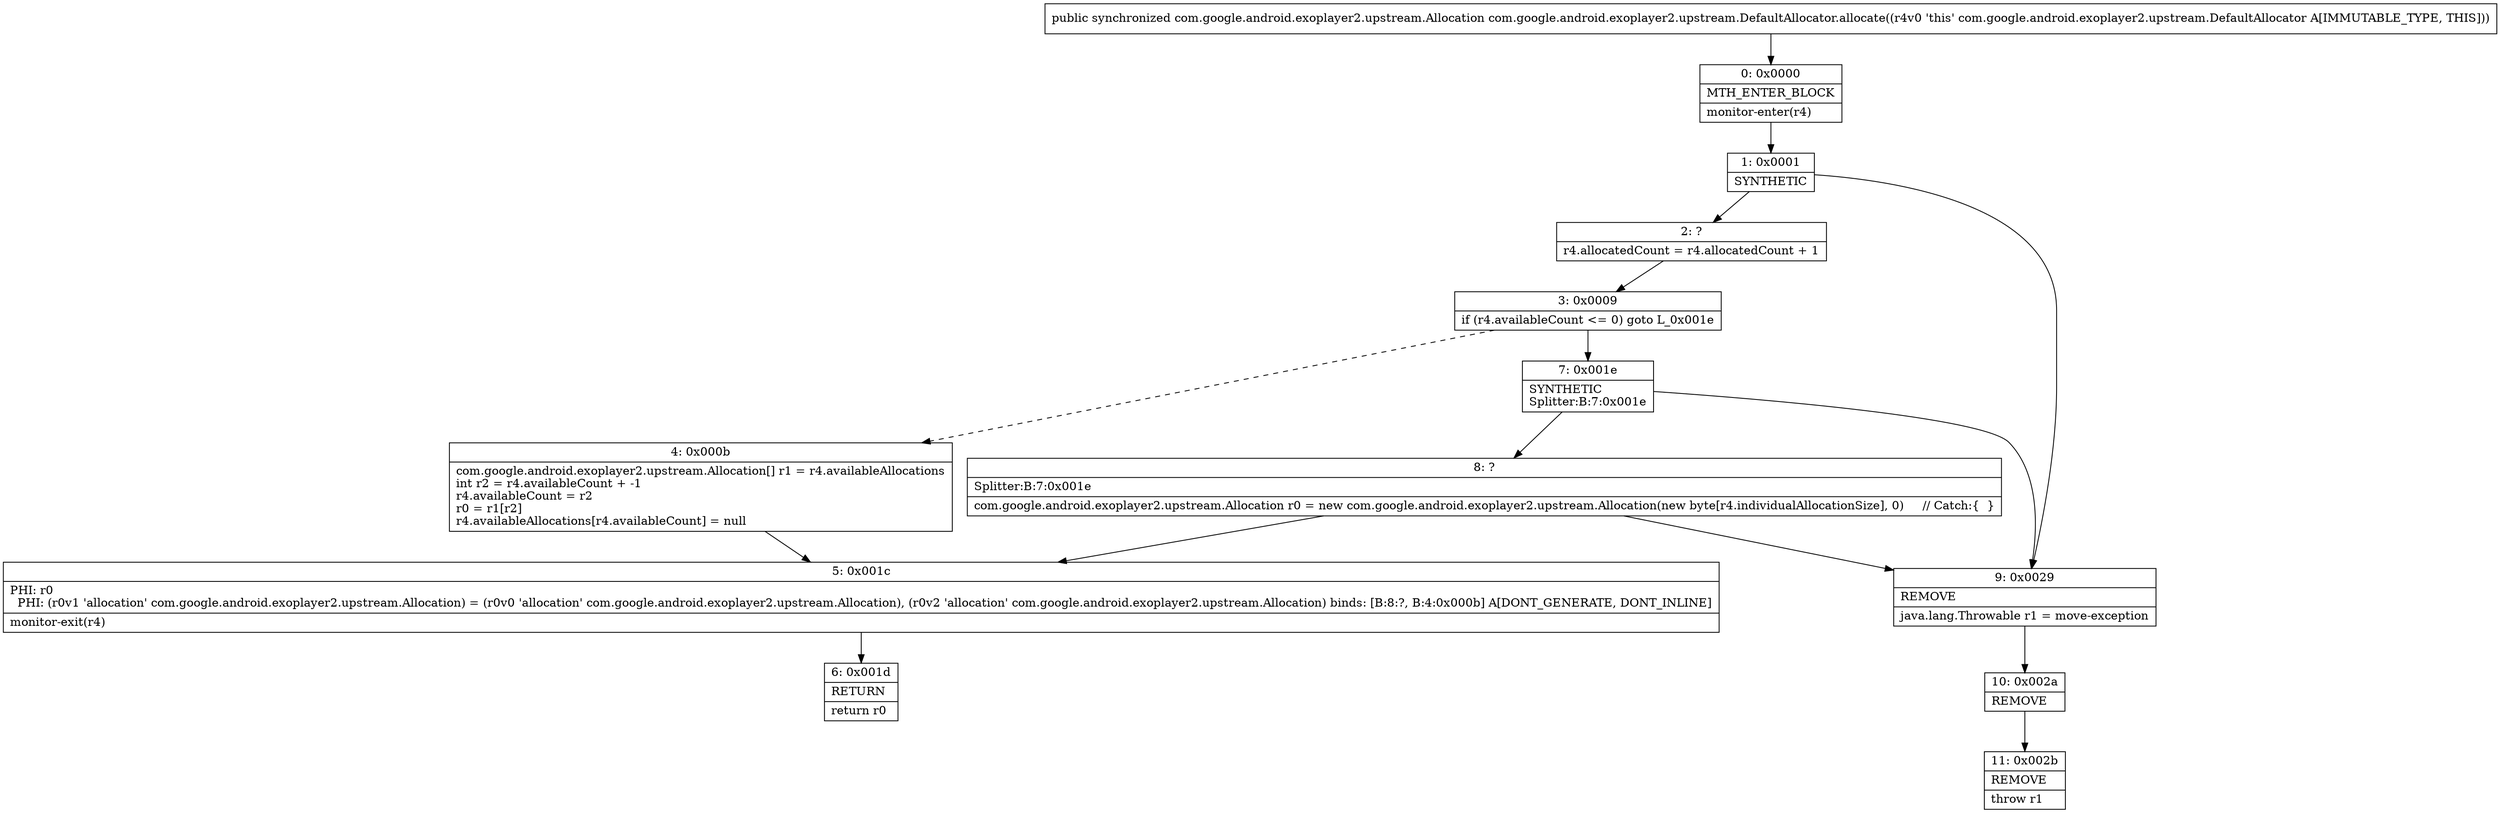 digraph "CFG forcom.google.android.exoplayer2.upstream.DefaultAllocator.allocate()Lcom\/google\/android\/exoplayer2\/upstream\/Allocation;" {
Node_0 [shape=record,label="{0\:\ 0x0000|MTH_ENTER_BLOCK\l|monitor\-enter(r4)\l}"];
Node_1 [shape=record,label="{1\:\ 0x0001|SYNTHETIC\l}"];
Node_2 [shape=record,label="{2\:\ ?|r4.allocatedCount = r4.allocatedCount + 1\l}"];
Node_3 [shape=record,label="{3\:\ 0x0009|if (r4.availableCount \<= 0) goto L_0x001e\l}"];
Node_4 [shape=record,label="{4\:\ 0x000b|com.google.android.exoplayer2.upstream.Allocation[] r1 = r4.availableAllocations\lint r2 = r4.availableCount + \-1\lr4.availableCount = r2\lr0 = r1[r2]\lr4.availableAllocations[r4.availableCount] = null\l}"];
Node_5 [shape=record,label="{5\:\ 0x001c|PHI: r0 \l  PHI: (r0v1 'allocation' com.google.android.exoplayer2.upstream.Allocation) = (r0v0 'allocation' com.google.android.exoplayer2.upstream.Allocation), (r0v2 'allocation' com.google.android.exoplayer2.upstream.Allocation) binds: [B:8:?, B:4:0x000b] A[DONT_GENERATE, DONT_INLINE]\l|monitor\-exit(r4)\l}"];
Node_6 [shape=record,label="{6\:\ 0x001d|RETURN\l|return r0\l}"];
Node_7 [shape=record,label="{7\:\ 0x001e|SYNTHETIC\lSplitter:B:7:0x001e\l}"];
Node_8 [shape=record,label="{8\:\ ?|Splitter:B:7:0x001e\l|com.google.android.exoplayer2.upstream.Allocation r0 = new com.google.android.exoplayer2.upstream.Allocation(new byte[r4.individualAllocationSize], 0)     \/\/ Catch:\{  \}\l}"];
Node_9 [shape=record,label="{9\:\ 0x0029|REMOVE\l|java.lang.Throwable r1 = move\-exception\l}"];
Node_10 [shape=record,label="{10\:\ 0x002a|REMOVE\l}"];
Node_11 [shape=record,label="{11\:\ 0x002b|REMOVE\l|throw r1\l}"];
MethodNode[shape=record,label="{public synchronized com.google.android.exoplayer2.upstream.Allocation com.google.android.exoplayer2.upstream.DefaultAllocator.allocate((r4v0 'this' com.google.android.exoplayer2.upstream.DefaultAllocator A[IMMUTABLE_TYPE, THIS])) }"];
MethodNode -> Node_0;
Node_0 -> Node_1;
Node_1 -> Node_2;
Node_1 -> Node_9;
Node_2 -> Node_3;
Node_3 -> Node_4[style=dashed];
Node_3 -> Node_7;
Node_4 -> Node_5;
Node_5 -> Node_6;
Node_7 -> Node_8;
Node_7 -> Node_9;
Node_8 -> Node_9;
Node_8 -> Node_5;
Node_9 -> Node_10;
Node_10 -> Node_11;
}

